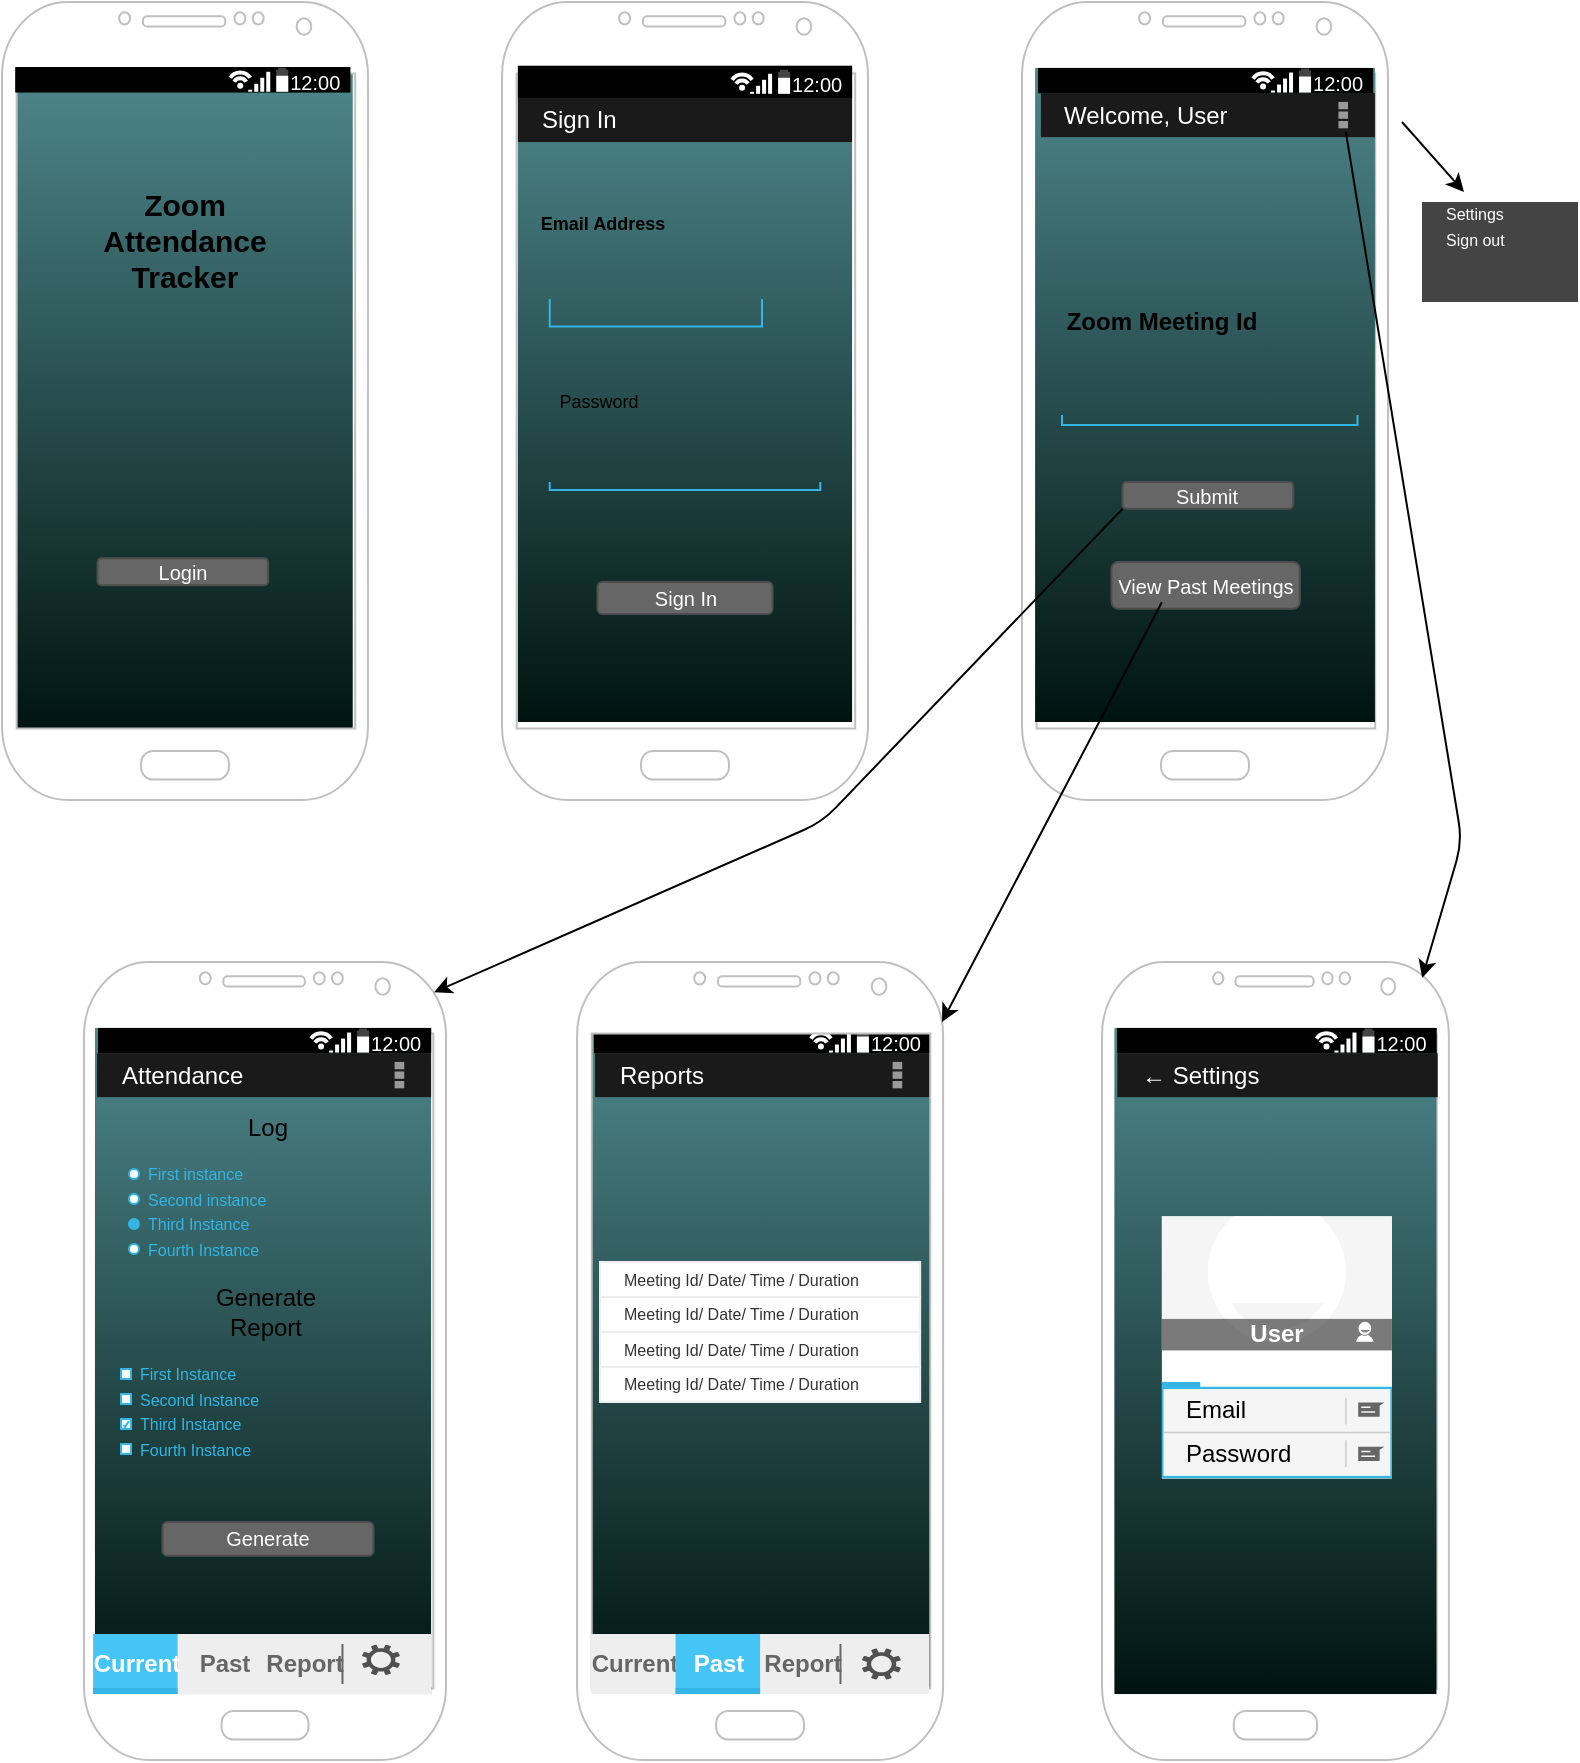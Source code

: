 <mxfile version="22.0.8" type="device">
  <diagram name="Page-1" id="SvJ61_YYXrUnijtV9QdV">
    <mxGraphModel dx="1279" dy="1401" grid="1" gridSize="10" guides="1" tooltips="1" connect="1" arrows="1" fold="1" page="1" pageScale="1" pageWidth="850" pageHeight="1100" background="none" math="0" shadow="0">
      <root>
        <mxCell id="0" />
        <mxCell id="1" parent="0" />
        <mxCell id="9bY1WkhwbppkgUOObZc1-79" value="" style="group;" vertex="1" connectable="0" parent="1">
          <mxGeometry x="300" y="30" width="183" height="399" as="geometry" />
        </mxCell>
        <mxCell id="9bY1WkhwbppkgUOObZc1-25" value="" style="verticalLabelPosition=bottom;verticalAlign=top;html=1;shadow=0;dashed=0;strokeWidth=1;shape=mxgraph.android.phone2;strokeColor=#c0c0c0;fontSize=9;rounded=0;container=0;" vertex="1" parent="9bY1WkhwbppkgUOObZc1-79">
          <mxGeometry width="183" height="399.0" as="geometry" />
        </mxCell>
        <mxCell id="9bY1WkhwbppkgUOObZc1-40" value="" style="verticalLabelPosition=bottom;verticalAlign=top;html=1;shadow=0;dashed=0;strokeWidth=1;strokeColor=none;shape=rect;fillColor=#4E878C;gradientColor=#00140F;gradientDirection=south;horizontal=1;labelBackgroundColor=none;container=0;" vertex="1" parent="9bY1WkhwbppkgUOObZc1-79">
          <mxGeometry x="7.957" y="39.9" width="167.087" height="320.1" as="geometry" />
        </mxCell>
        <mxCell id="9bY1WkhwbppkgUOObZc1-31" value="Sign In" style="strokeWidth=1;html=1;shadow=0;dashed=0;shape=stencil(nZLhCsIgFIWfxv/mDaKfa9V7mLMmmXeoa/X2Oe8KttGCRJDzHbznepFBGWrZaCa4DI1WkcGeCXGX3siTTVgkpyYInKSTN02kUNGgS2gnPXkherzqzlRxuGRcrb2J5HbEVpt1r+HAeJFov6FU6JzO9UJmx4l/Rq8vHltXjYy37fveZ62OAwV/kB7c50hNIz/BxtoFm16s0GIaAaczl2UCtnktl6f7P/L/L/+leygTmY00U/oPGbwA);fillColor=#1A1A1A;strokeColor=#c0c0c0;strokeWidth=2;fontColor=#FFFFFF;fontSize=12;align=left;spacingLeft=10;spacingTop=0;points=[[0.07,0.5,0,0,0]];rounded=0;container=0;" vertex="1" parent="9bY1WkhwbppkgUOObZc1-79">
          <mxGeometry x="7.957" y="47.88" width="167.087" height="22.12" as="geometry" />
        </mxCell>
        <mxCell id="9bY1WkhwbppkgUOObZc1-61" value="" style="strokeWidth=1;html=1;shadow=0;dashed=0;shape=mxgraph.android.textfield;align=center;strokeColor=#33b5e5;pointerEvents=1;rounded=0;container=0;" vertex="1" parent="9bY1WkhwbppkgUOObZc1-79">
          <mxGeometry x="23.87" y="80" width="106.13" height="82.22" as="geometry" />
        </mxCell>
        <mxCell id="9bY1WkhwbppkgUOObZc1-66" value="Email Address" style="text;html=1;align=center;verticalAlign=middle;resizable=0;points=[];autosize=1;strokeColor=none;fillColor=none;fontSize=9;rounded=0;container=0;fontStyle=1" vertex="1" parent="9bY1WkhwbppkgUOObZc1-79">
          <mxGeometry x="-5.003" y="95.76" width="110" height="30" as="geometry" />
        </mxCell>
        <mxCell id="9bY1WkhwbppkgUOObZc1-67" value="Password" style="text;html=1;align=center;verticalAlign=middle;resizable=0;points=[];autosize=1;strokeColor=none;fillColor=none;fontSize=9;rounded=0;container=0;" vertex="1" parent="9bY1WkhwbppkgUOObZc1-79">
          <mxGeometry x="7.957" y="184.5" width="80" height="30" as="geometry" />
        </mxCell>
        <mxCell id="9bY1WkhwbppkgUOObZc1-71" value="" style="strokeWidth=1;html=1;shadow=0;dashed=0;shape=mxgraph.android.statusBar;align=center;fillColor=#000000;strokeColor=#ffffff;fontColor=#ffffff;fontSize=10;sketch=0;container=0;" vertex="1" parent="9bY1WkhwbppkgUOObZc1-79">
          <mxGeometry x="7.957" y="31.92" width="167.087" height="15.96" as="geometry" />
        </mxCell>
        <mxCell id="9bY1WkhwbppkgUOObZc1-75" value="" style="strokeWidth=1;html=1;shadow=0;dashed=0;shape=mxgraph.android.textfield;align=center;strokeColor=#33b5e5;pointerEvents=1;container=0;" vertex="1" parent="9bY1WkhwbppkgUOObZc1-79">
          <mxGeometry x="23.87" y="220.0" width="135.261" height="23.94" as="geometry" />
        </mxCell>
        <mxCell id="9bY1WkhwbppkgUOObZc1-77" value="Sign In" style="rounded=1;html=1;shadow=0;dashed=0;whiteSpace=wrap;fontSize=10;fillColor=#666666;align=center;strokeColor=#4D4D4D;fontColor=#ffffff;container=0;" vertex="1" parent="9bY1WkhwbppkgUOObZc1-79">
          <mxGeometry x="47.739" y="290.002" width="87.522" height="15.96" as="geometry" />
        </mxCell>
        <mxCell id="9bY1WkhwbppkgUOObZc1-98" value="" style="group" vertex="1" connectable="0" parent="1">
          <mxGeometry x="50" y="30" width="183" height="399" as="geometry" />
        </mxCell>
        <mxCell id="9bY1WkhwbppkgUOObZc1-34" value="" style="verticalLabelPosition=bottom;verticalAlign=top;html=1;shadow=0;dashed=0;strokeWidth=1;strokeColor=none;shape=rect;fillColor=#4E878C;gradientColor=#00140F;gradientDirection=south;horizontal=1;" vertex="1" parent="9bY1WkhwbppkgUOObZc1-98">
          <mxGeometry x="5.46" y="32.588" width="169.91" height="333.825" as="geometry" />
        </mxCell>
        <mxCell id="9bY1WkhwbppkgUOObZc1-26" value="" style="verticalLabelPosition=bottom;verticalAlign=top;html=1;shadow=0;dashed=0;strokeWidth=1;shape=mxgraph.android.phone2;strokeColor=#c0c0c0;fontSize=9;rounded=0;" vertex="1" parent="9bY1WkhwbppkgUOObZc1-98">
          <mxGeometry width="183.0" height="399" as="geometry" />
        </mxCell>
        <mxCell id="9bY1WkhwbppkgUOObZc1-35" value="Zoom Attendance Tracker&lt;br style=&quot;font-size: 15px;&quot;&gt;" style="text;strokeColor=none;align=center;fillColor=none;html=1;verticalAlign=middle;whiteSpace=wrap;rounded=0;fontStyle=1;fontSize=15;" vertex="1" parent="9bY1WkhwbppkgUOObZc1-98">
          <mxGeometry x="51.044" y="95.378" width="80.91" height="47.689" as="geometry" />
        </mxCell>
        <mxCell id="9bY1WkhwbppkgUOObZc1-39" value="Login" style="rounded=1;html=1;shadow=0;dashed=0;whiteSpace=wrap;fontSize=10;fillColor=#666666;align=center;strokeColor=#4D4D4D;fontColor=#ffffff;" vertex="1" parent="9bY1WkhwbppkgUOObZc1-98">
          <mxGeometry x="47.735" y="278.187" width="85.36" height="13.417" as="geometry" />
        </mxCell>
        <mxCell id="9bY1WkhwbppkgUOObZc1-70" value="" style="strokeWidth=1;html=1;shadow=0;dashed=0;shape=mxgraph.android.statusBar;align=center;fillColor=#000000;strokeColor=#ffffff;fontColor=#ffffff;fontSize=10;sketch=0;" vertex="1" parent="9bY1WkhwbppkgUOObZc1-98">
          <mxGeometry x="6.714" y="32.588" width="167.41" height="12.582" as="geometry" />
        </mxCell>
        <mxCell id="9bY1WkhwbppkgUOObZc1-99" value="" style="group" vertex="1" connectable="0" parent="1">
          <mxGeometry x="560" y="30" width="183.46" height="399" as="geometry" />
        </mxCell>
        <mxCell id="9bY1WkhwbppkgUOObZc1-5" value="" style="verticalLabelPosition=bottom;verticalAlign=top;html=1;shadow=0;dashed=0;strokeWidth=1;shape=mxgraph.android.phone2;strokeColor=#c0c0c0;rounded=0;" vertex="1" parent="9bY1WkhwbppkgUOObZc1-99">
          <mxGeometry width="183" height="399" as="geometry" />
        </mxCell>
        <mxCell id="9bY1WkhwbppkgUOObZc1-69" value="" style="verticalLabelPosition=bottom;verticalAlign=top;html=1;shadow=0;dashed=0;strokeWidth=1;strokeColor=none;shape=rect;fillColor=#4E878C;gradientColor=#00140F;gradientDirection=south;horizontal=1;labelBackgroundColor=none;" vertex="1" parent="9bY1WkhwbppkgUOObZc1-99">
          <mxGeometry x="6.55" y="32.99" width="169.91" height="327.01" as="geometry" />
        </mxCell>
        <mxCell id="9bY1WkhwbppkgUOObZc1-14" value="Welcome, User" style="strokeWidth=1;html=1;shadow=0;dashed=0;shape=stencil(xZPRDoIgFIafhtuGELUuzeo9SClZBg4o6+1DjrWhSze7iLGx8/3j/PAPEM1syWuBCOa2FrlDdIcIuXMj+bHymHilBEgxlIpfBZA0d1Irj7bcgGad0RfRyMJ1m6QqhZEO1AZYsl62Nd0jnHraTprlWikR+tnADj39pI04G31TRSS8ZdOefXDU2JDgB9Sd+oyqvuXHWFbViAw3znWlfQQY1tAWEboJY7w97J/wn98+zoVFsbAolISxKJbVT7HM903Igv3LeiLML8Y082TwPgOFzxXACw==);fillColor=#1A1A1A;strokeColor=#c0c0c0;strokeWidth=2;fontColor=#FFFFFF;fontSize=12;align=left;spacingLeft=10;points=[[0,0.5,0,0,0],[1,0.5,0,0,0]];rounded=0;" vertex="1" parent="9bY1WkhwbppkgUOObZc1-99">
          <mxGeometry x="9.455" y="45.567" width="167" height="22" as="geometry" />
        </mxCell>
        <mxCell id="9bY1WkhwbppkgUOObZc1-80" value="" style="strokeWidth=1;html=1;shadow=0;dashed=0;shape=mxgraph.android.statusBar;align=center;fillColor=#000000;strokeColor=#ffffff;fontColor=#ffffff;fontSize=10;sketch=0;" vertex="1" parent="9bY1WkhwbppkgUOObZc1-99">
          <mxGeometry x="8.115" y="32.985" width="167.41" height="12.582" as="geometry" />
        </mxCell>
        <mxCell id="9bY1WkhwbppkgUOObZc1-85" value="Submit" style="rounded=1;html=1;shadow=0;dashed=0;whiteSpace=wrap;fontSize=10;fillColor=#666666;align=center;strokeColor=#4D4D4D;fontColor=#ffffff;" vertex="1" parent="9bY1WkhwbppkgUOObZc1-99">
          <mxGeometry x="50.276" y="240.003" width="85.36" height="13.417" as="geometry" />
        </mxCell>
        <mxCell id="9bY1WkhwbppkgUOObZc1-151" value="View Past Meetings" style="rounded=1;html=1;shadow=0;dashed=0;whiteSpace=wrap;fontSize=10;fillColor=#666666;align=center;strokeColor=#4D4D4D;fontColor=#ffffff;" vertex="1" parent="9bY1WkhwbppkgUOObZc1-99">
          <mxGeometry x="44.73" y="280" width="94.18" height="23.42" as="geometry" />
        </mxCell>
        <mxCell id="9bY1WkhwbppkgUOObZc1-161" value="" style="strokeWidth=1;html=1;shadow=0;dashed=0;shape=mxgraph.android.textfield;align=center;strokeColor=#33b5e5;pointerEvents=1" vertex="1" parent="9bY1WkhwbppkgUOObZc1-99">
          <mxGeometry x="20" y="181.49" width="147.75" height="30" as="geometry" />
        </mxCell>
        <mxCell id="9bY1WkhwbppkgUOObZc1-162" value="Zoom Meeting Id" style="text;strokeColor=none;align=center;fillColor=none;html=1;verticalAlign=middle;whiteSpace=wrap;rounded=0;fontStyle=1" vertex="1" parent="9bY1WkhwbppkgUOObZc1-99">
          <mxGeometry x="20" y="130" width="100" height="60" as="geometry" />
        </mxCell>
        <mxCell id="9bY1WkhwbppkgUOObZc1-18" value="" style="group;rounded=0;" vertex="1" connectable="0" parent="1">
          <mxGeometry x="599.999" y="510" width="183" height="399" as="geometry" />
        </mxCell>
        <mxCell id="9bY1WkhwbppkgUOObZc1-19" value="" style="verticalLabelPosition=bottom;verticalAlign=top;html=1;shadow=0;dashed=0;strokeWidth=1;shape=mxgraph.android.phone2;strokeColor=#c0c0c0;fontSize=9;rounded=0;" vertex="1" parent="9bY1WkhwbppkgUOObZc1-18">
          <mxGeometry width="173.436" height="399" as="geometry" />
        </mxCell>
        <mxCell id="9bY1WkhwbppkgUOObZc1-81" value="" style="verticalLabelPosition=bottom;verticalAlign=top;html=1;shadow=0;dashed=0;strokeWidth=1;strokeColor=none;shape=rect;fillColor=#4E878C;gradientColor=#00140F;gradientDirection=south;horizontal=1;labelBackgroundColor=none;" vertex="1" parent="9bY1WkhwbppkgUOObZc1-18">
          <mxGeometry x="6.202" y="32.985" width="161.031" height="333.03" as="geometry" />
        </mxCell>
        <mxCell id="9bY1WkhwbppkgUOObZc1-83" value="" style="strokeWidth=1;html=1;shadow=0;dashed=0;shape=mxgraph.android.statusBar;align=center;fillColor=#000000;strokeColor=#ffffff;fontColor=#ffffff;fontSize=10;sketch=0;" vertex="1" parent="9bY1WkhwbppkgUOObZc1-18">
          <mxGeometry x="7.668" y="32.985" width="159.566" height="12.582" as="geometry" />
        </mxCell>
        <mxCell id="9bY1WkhwbppkgUOObZc1-41" value="" style="strokeWidth=1;html=1;shadow=0;dashed=0;shape=mxgraph.android.quick_contact;sketch=0;" vertex="1" parent="9bY1WkhwbppkgUOObZc1-18">
          <mxGeometry x="29.943" y="127.171" width="115.022" height="131.145" as="geometry" />
        </mxCell>
        <mxCell id="9bY1WkhwbppkgUOObZc1-42" value="User" style="strokeWidth=1;html=1;shadow=0;dashed=0;shape=mxgraph.android.anchor;rSize=0;fontStyle=1;fontColor=#FFFFFF;whiteSpace=wrap;" vertex="1" parent="9bY1WkhwbppkgUOObZc1-41">
          <mxGeometry y="51.663" width="115.022" height="14.307" as="geometry" />
        </mxCell>
        <mxCell id="9bY1WkhwbppkgUOObZc1-43" value="Email" style="strokeWidth=1;html=1;shadow=0;dashed=0;shape=mxgraph.android.anchor;rSize=0;align=left;spacingLeft=10;whiteSpace=wrap;" vertex="1" parent="9bY1WkhwbppkgUOObZc1-41">
          <mxGeometry y="85.841" width="92.018" height="22.255" as="geometry" />
        </mxCell>
        <mxCell id="9bY1WkhwbppkgUOObZc1-44" value="Password" style="strokeWidth=1;html=1;shadow=0;dashed=0;shape=mxgraph.android.anchor;rSize=0;align=left;spacingLeft=10;whiteSpace=wrap;" vertex="1" parent="9bY1WkhwbppkgUOObZc1-41">
          <mxGeometry y="108.096" width="92.018" height="22.255" as="geometry" />
        </mxCell>
        <mxCell id="9bY1WkhwbppkgUOObZc1-139" value="← Settings" style="strokeWidth=1;html=1;shadow=0;dashed=0;shape=stencil(nZLhCsIgFIWfxv/mDaKfa9V7mLMmmXeoa/X2Oe8KttGCRJDzHbznepFBGWrZaCa4DI1WkcGeCXGX3siTTVgkpyYInKSTN02kUNGgS2gnPXkherzqzlRxuGRcrb2J5HbEVpt1r+HAeJFov6FU6JzO9UJmx4l/Rq8vHltXjYy37fveZ62OAwV/kB7c50hNIz/BxtoFm16s0GIaAaczl2UCtnktl6f7P/L/L/+leygTmY00U/oPGbwA);fillColor=#1A1A1A;strokeColor=#c0c0c0;strokeWidth=2;fontColor=#FFFFFF;fontSize=12;align=left;spacingLeft=10;spacingTop=0;points=[[0.07,0.5,0,0,0]];rounded=0;" vertex="1" parent="9bY1WkhwbppkgUOObZc1-18">
          <mxGeometry x="7.67" y="45.57" width="160.18" height="22" as="geometry" />
        </mxCell>
        <mxCell id="9bY1WkhwbppkgUOObZc1-119" value="" style="group;rounded=0;" vertex="1" connectable="0" parent="1">
          <mxGeometry x="338" y="510" width="185" height="399" as="geometry" />
        </mxCell>
        <mxCell id="9bY1WkhwbppkgUOObZc1-121" value="" style="verticalLabelPosition=bottom;verticalAlign=top;html=1;shadow=0;dashed=0;strokeWidth=1;strokeColor=none;shape=rect;fillColor=#4E878C;gradientColor=#00140F;gradientDirection=south;horizontal=1;labelBackgroundColor=none;" vertex="1" parent="9bY1WkhwbppkgUOObZc1-119">
          <mxGeometry x="6.544" y="32.985" width="169.91" height="333.03" as="geometry" />
        </mxCell>
        <mxCell id="9bY1WkhwbppkgUOObZc1-122" value="" style="strokeWidth=1;html=1;shadow=0;dashed=0;shape=mxgraph.android.statusBar;align=center;fillColor=#000000;strokeColor=#ffffff;fontColor=#ffffff;fontSize=10;sketch=0;" vertex="1" parent="9bY1WkhwbppkgUOObZc1-119">
          <mxGeometry x="8.091" y="32.985" width="168.365" height="12.582" as="geometry" />
        </mxCell>
        <mxCell id="9bY1WkhwbppkgUOObZc1-120" value="" style="verticalLabelPosition=bottom;verticalAlign=top;html=1;shadow=0;dashed=0;strokeWidth=1;shape=mxgraph.android.phone2;strokeColor=#c0c0c0;fontSize=9;rounded=0;" vertex="1" parent="9bY1WkhwbppkgUOObZc1-119">
          <mxGeometry x="-0.46" width="183" height="399" as="geometry" />
        </mxCell>
        <mxCell id="9bY1WkhwbppkgUOObZc1-173" value="Reports" style="strokeWidth=1;html=1;shadow=0;dashed=0;shape=stencil(xZPRDoIgFIafhtuGELUuzeo9SClZBg4o6+1DjrWhSze7iLGx8/3j/PAPEM1syWuBCOa2FrlDdIcIuXMj+bHymHilBEgxlIpfBZA0d1Irj7bcgGad0RfRyMJ1m6QqhZEO1AZYsl62Nd0jnHraTprlWikR+tnADj39pI04G31TRSS8ZdOefXDU2JDgB9Sd+oyqvuXHWFbViAw3znWlfQQY1tAWEboJY7w97J/wn98+zoVFsbAolISxKJbVT7HM903Igv3LeiLML8Y082TwPgOFzxXACw==);fillColor=#1A1A1A;strokeColor=#c0c0c0;strokeWidth=2;fontColor=#FFFFFF;fontSize=12;align=left;spacingLeft=10;points=[[0,0.5,0,0,0],[1,0.5,0,0,0]];rounded=0;" vertex="1" parent="9bY1WkhwbppkgUOObZc1-119">
          <mxGeometry x="8.535" y="45.567" width="167" height="22" as="geometry" />
        </mxCell>
        <mxCell id="9bY1WkhwbppkgUOObZc1-174" value="" style="strokeWidth=1;html=1;shadow=0;dashed=0;shape=mxgraph.android.rrect;rSize=0;fillColor=#eeeeee;strokeColor=none;" vertex="1" parent="9bY1WkhwbppkgUOObZc1-119">
          <mxGeometry x="6.54" y="336.01" width="169.01" height="30" as="geometry" />
        </mxCell>
        <mxCell id="9bY1WkhwbppkgUOObZc1-175" value="Current" style="strokeWidth=1;html=1;shadow=0;dashed=0;shape=mxgraph.android.anchor;fontStyle=1;fontColor=#666666;" vertex="1" parent="9bY1WkhwbppkgUOObZc1-174">
          <mxGeometry width="42.252" height="30" as="geometry" />
        </mxCell>
        <mxCell id="9bY1WkhwbppkgUOObZc1-176" value="Past" style="strokeWidth=1;html=1;shadow=0;dashed=0;shape=mxgraph.android.rrect;rSize=0;fontStyle=1;fillColor=#44c5f5;strokeColor=none;fontColor=#ffffff;" vertex="1" parent="9bY1WkhwbppkgUOObZc1-174">
          <mxGeometry x="42.252" width="42.252" height="30" as="geometry" />
        </mxCell>
        <mxCell id="9bY1WkhwbppkgUOObZc1-177" value="" style="strokeWidth=1;html=1;shadow=0;dashed=0;shape=mxgraph.android.rrect;rSize=0;fillColor=#33b5e5;strokeColor=none;" vertex="1" parent="9bY1WkhwbppkgUOObZc1-176">
          <mxGeometry y="27" width="42.252" height="3" as="geometry" />
        </mxCell>
        <mxCell id="9bY1WkhwbppkgUOObZc1-178" value="Report" style="strokeWidth=1;html=1;shadow=0;dashed=0;shape=mxgraph.android.anchor;fontStyle=1;fontColor=#666666;" vertex="1" parent="9bY1WkhwbppkgUOObZc1-174">
          <mxGeometry x="84.505" width="42.252" height="30" as="geometry" />
        </mxCell>
        <mxCell id="9bY1WkhwbppkgUOObZc1-179" value="" style="strokeWidth=1;html=1;shadow=0;dashed=0;shape=mxgraph.android.anchor;fontStyle=1;fontColor=#666666;" vertex="1" parent="9bY1WkhwbppkgUOObZc1-174">
          <mxGeometry x="126.757" width="42.252" height="30" as="geometry" />
        </mxCell>
        <mxCell id="9bY1WkhwbppkgUOObZc1-180" value="" style="shape=line;strokeColor=#666666;direction=south;" vertex="1" parent="9bY1WkhwbppkgUOObZc1-174">
          <mxGeometry x="120.134" y="5" width="9.136" height="20" as="geometry" />
        </mxCell>
        <mxCell id="9bY1WkhwbppkgUOObZc1-214" value="" style="strokeWidth=1;html=1;shadow=0;dashed=0;shape=mxgraph.android.rrect;rSize=0;strokeColor=#eeeeee;fillColor=#ffffff;gradientColor=none;" vertex="1" parent="9bY1WkhwbppkgUOObZc1-119">
          <mxGeometry x="11.04" y="150" width="160" height="70" as="geometry" />
        </mxCell>
        <mxCell id="9bY1WkhwbppkgUOObZc1-215" value="Meeting Id/ Date/ Time / Duration" style="strokeColor=inherit;fillColor=inherit;gradientColor=inherit;strokeWidth=1;html=1;shadow=0;dashed=0;shape=mxgraph.android.rrect;rSize=0;align=left;spacingLeft=10;fontSize=8;fontColor=#333333;" vertex="1" parent="9bY1WkhwbppkgUOObZc1-214">
          <mxGeometry width="160" height="17.5" as="geometry" />
        </mxCell>
        <mxCell id="9bY1WkhwbppkgUOObZc1-216" value="Meeting Id/ Date/ Time / Duration" style="strokeColor=inherit;fillColor=inherit;gradientColor=inherit;strokeWidth=1;html=1;shadow=0;dashed=0;shape=mxgraph.android.rrect;rSize=0;align=left;spacingLeft=10;fontSize=8;fontColor=#333333;" vertex="1" parent="9bY1WkhwbppkgUOObZc1-214">
          <mxGeometry y="17.5" width="160" height="17.5" as="geometry" />
        </mxCell>
        <mxCell id="9bY1WkhwbppkgUOObZc1-217" value="Meeting Id/ Date/ Time / Duration" style="strokeColor=inherit;fillColor=inherit;gradientColor=inherit;strokeWidth=1;html=1;shadow=0;dashed=0;shape=mxgraph.android.rrect;rSize=0;align=left;spacingLeft=10;fontSize=8;fontColor=#333333;" vertex="1" parent="9bY1WkhwbppkgUOObZc1-214">
          <mxGeometry y="35" width="160" height="17.5" as="geometry" />
        </mxCell>
        <mxCell id="9bY1WkhwbppkgUOObZc1-218" value="Meeting Id/ Date/ Time / Duration" style="strokeColor=inherit;fillColor=inherit;gradientColor=inherit;strokeWidth=1;html=1;shadow=0;dashed=0;shape=mxgraph.android.rrect;rSize=0;align=left;spacingLeft=10;fontSize=8;fontColor=#333333;" vertex="1" parent="9bY1WkhwbppkgUOObZc1-214">
          <mxGeometry y="52.5" width="160" height="17.5" as="geometry" />
        </mxCell>
        <mxCell id="9bY1WkhwbppkgUOObZc1-220" value="" style="sketch=0;pointerEvents=1;shadow=0;dashed=0;html=1;strokeColor=none;labelPosition=center;verticalLabelPosition=bottom;verticalAlign=top;align=center;fillColor=#505050;shape=mxgraph.mscae.enterprise.settings;aspect=fixed;" vertex="1" parent="9bY1WkhwbppkgUOObZc1-119">
          <mxGeometry x="142.0" y="343.23" width="19.46" height="15.57" as="geometry" />
        </mxCell>
        <mxCell id="9bY1WkhwbppkgUOObZc1-142" value="" style="group;rounded=0;" vertex="1" connectable="0" parent="1">
          <mxGeometry x="90" y="510" width="185.99" height="399" as="geometry" />
        </mxCell>
        <mxCell id="9bY1WkhwbppkgUOObZc1-143" value="" style="verticalLabelPosition=bottom;verticalAlign=top;html=1;shadow=0;dashed=0;strokeWidth=1;shape=mxgraph.android.phone2;strokeColor=#c0c0c0;fontSize=9;rounded=0;" vertex="1" parent="9bY1WkhwbppkgUOObZc1-142">
          <mxGeometry x="0.989" width="181.022" height="399" as="geometry" />
        </mxCell>
        <mxCell id="9bY1WkhwbppkgUOObZc1-144" value="" style="verticalLabelPosition=bottom;verticalAlign=top;html=1;shadow=0;dashed=0;strokeWidth=1;strokeColor=none;shape=rect;fillColor=#4E878C;gradientColor=#00140F;gradientDirection=south;horizontal=1;labelBackgroundColor=none;" vertex="1" parent="9bY1WkhwbppkgUOObZc1-142">
          <mxGeometry x="6.473" y="32.985" width="168.074" height="333.03" as="geometry" />
        </mxCell>
        <mxCell id="9bY1WkhwbppkgUOObZc1-145" value="" style="strokeWidth=1;html=1;shadow=0;dashed=0;shape=mxgraph.android.statusBar;align=center;fillColor=#000000;strokeColor=#ffffff;fontColor=#ffffff;fontSize=10;sketch=0;" vertex="1" parent="9bY1WkhwbppkgUOObZc1-142">
          <mxGeometry x="8.004" y="32.985" width="166.545" height="12.582" as="geometry" />
        </mxCell>
        <mxCell id="9bY1WkhwbppkgUOObZc1-165" value="" style="strokeWidth=1;html=1;shadow=0;dashed=0;shape=mxgraph.android.rrect;rSize=0;fillColor=#eeeeee;strokeColor=none;" vertex="1" parent="9bY1WkhwbppkgUOObZc1-142">
          <mxGeometry x="5.54" y="336.01" width="169.01" height="30" as="geometry" />
        </mxCell>
        <mxCell id="9bY1WkhwbppkgUOObZc1-169" value="Report" style="strokeWidth=1;html=1;shadow=0;dashed=0;shape=mxgraph.android.anchor;fontStyle=1;fontColor=#666666;" vertex="1" parent="9bY1WkhwbppkgUOObZc1-165">
          <mxGeometry x="84.505" width="42.252" height="30" as="geometry" />
        </mxCell>
        <mxCell id="9bY1WkhwbppkgUOObZc1-170" value="" style="strokeWidth=1;html=1;shadow=0;dashed=0;shape=mxgraph.android.anchor;fontStyle=1;fontColor=#666666;" vertex="1" parent="9bY1WkhwbppkgUOObZc1-165">
          <mxGeometry x="126.757" width="42.252" height="30" as="geometry" />
        </mxCell>
        <mxCell id="9bY1WkhwbppkgUOObZc1-171" value="" style="shape=line;strokeColor=#666666;direction=south;" vertex="1" parent="9bY1WkhwbppkgUOObZc1-165">
          <mxGeometry x="120.134" y="5" width="9.136" height="20" as="geometry" />
        </mxCell>
        <mxCell id="9bY1WkhwbppkgUOObZc1-181" value="Past" style="strokeWidth=1;html=1;shadow=0;dashed=0;shape=mxgraph.android.anchor;fontStyle=1;fontColor=#666666;" vertex="1" parent="9bY1WkhwbppkgUOObZc1-165">
          <mxGeometry x="44.46" width="42.252" height="30" as="geometry" />
        </mxCell>
        <mxCell id="9bY1WkhwbppkgUOObZc1-172" value="Attendance" style="strokeWidth=1;html=1;shadow=0;dashed=0;shape=stencil(xZPRDoIgFIafhtuGELUuzeo9SClZBg4o6+1DjrWhSze7iLGx8/3j/PAPEM1syWuBCOa2FrlDdIcIuXMj+bHymHilBEgxlIpfBZA0d1Irj7bcgGad0RfRyMJ1m6QqhZEO1AZYsl62Nd0jnHraTprlWikR+tnADj39pI04G31TRSS8ZdOefXDU2JDgB9Sd+oyqvuXHWFbViAw3znWlfQQY1tAWEboJY7w97J/wn98+zoVFsbAolISxKJbVT7HM903Igv3LeiLML8Y082TwPgOFzxXACw==);fillColor=#1A1A1A;strokeColor=#c0c0c0;strokeWidth=2;fontColor=#FFFFFF;fontSize=12;align=left;spacingLeft=10;points=[[0,0.5,0,0,0],[1,0.5,0,0,0]];rounded=0;" vertex="1" parent="9bY1WkhwbppkgUOObZc1-142">
          <mxGeometry x="7.545" y="45.567" width="167" height="22" as="geometry" />
        </mxCell>
        <mxCell id="9bY1WkhwbppkgUOObZc1-182" value="Current" style="strokeWidth=1;html=1;shadow=0;dashed=0;shape=mxgraph.android.rrect;rSize=0;fontStyle=1;fillColor=#44c5f5;strokeColor=none;fontColor=#ffffff;" vertex="1" parent="9bY1WkhwbppkgUOObZc1-142">
          <mxGeometry x="5.542" y="336.01" width="42.252" height="30" as="geometry" />
        </mxCell>
        <mxCell id="9bY1WkhwbppkgUOObZc1-183" value="" style="strokeWidth=1;html=1;shadow=0;dashed=0;shape=mxgraph.android.rrect;rSize=0;fillColor=#33b5e5;strokeColor=none;" vertex="1" parent="9bY1WkhwbppkgUOObZc1-182">
          <mxGeometry y="27" width="42.252" height="3" as="geometry" />
        </mxCell>
        <mxCell id="9bY1WkhwbppkgUOObZc1-211" value="Log" style="text;strokeColor=none;align=center;fillColor=none;html=1;verticalAlign=middle;whiteSpace=wrap;rounded=0;" vertex="1" parent="9bY1WkhwbppkgUOObZc1-142">
          <mxGeometry x="62.99" y="67.57" width="60" height="30" as="geometry" />
        </mxCell>
        <mxCell id="9bY1WkhwbppkgUOObZc1-212" value="Generate Report" style="text;strokeColor=none;align=center;fillColor=none;html=1;verticalAlign=middle;whiteSpace=wrap;rounded=0;" vertex="1" parent="9bY1WkhwbppkgUOObZc1-142">
          <mxGeometry x="61.5" y="160" width="60" height="30" as="geometry" />
        </mxCell>
        <mxCell id="9bY1WkhwbppkgUOObZc1-184" value="" style="strokeWidth=1;html=1;shadow=0;dashed=0;shape=transparent;strokeColor=#33b5e5" vertex="1" parent="9bY1WkhwbppkgUOObZc1-142">
          <mxGeometry x="17.01" y="200" width="165" height="50" as="geometry" />
        </mxCell>
        <mxCell id="9bY1WkhwbppkgUOObZc1-185" value="First Instance" style="strokeColor=inherit;fillColor=inherit;gradientColor=inherit;shape=transparent;html=1;align=left;spacingLeft=10;fontSize=8;fontColor=#33b5e5;" vertex="1" parent="9bY1WkhwbppkgUOObZc1-184">
          <mxGeometry width="165" height="12.5" as="geometry" />
        </mxCell>
        <mxCell id="9bY1WkhwbppkgUOObZc1-186" value="" style="strokeColor=inherit;fillColor=inherit;gradientColor=inherit;shape=transparent;" vertex="1" parent="9bY1WkhwbppkgUOObZc1-185">
          <mxGeometry y="6" as="geometry" />
        </mxCell>
        <mxCell id="9bY1WkhwbppkgUOObZc1-187" value="" style="strokeColor=inherit;fillColor=inherit;gradientColor=inherit;strokeWidth=1;html=1;shadow=0;dashed=0;shape=mxgraph.android.rrect;rSize=0;resizable=0;" vertex="1" parent="9bY1WkhwbppkgUOObZc1-186">
          <mxGeometry x="2.5" y="-2.5" width="5" height="5" as="geometry" />
        </mxCell>
        <mxCell id="9bY1WkhwbppkgUOObZc1-188" value="Second Instance" style="strokeColor=inherit;fillColor=inherit;gradientColor=inherit;shape=transparent;html=1;align=left;spacingLeft=10;fontSize=8;fontColor=#33b5e5;" vertex="1" parent="9bY1WkhwbppkgUOObZc1-184">
          <mxGeometry y="12.5" width="165" height="12.5" as="geometry" />
        </mxCell>
        <mxCell id="9bY1WkhwbppkgUOObZc1-189" value="" style="strokeColor=inherit;fillColor=inherit;gradientColor=inherit;shape=transparent;" vertex="1" parent="9bY1WkhwbppkgUOObZc1-188">
          <mxGeometry y="6" as="geometry" />
        </mxCell>
        <mxCell id="9bY1WkhwbppkgUOObZc1-190" value="" style="strokeColor=inherit;fillColor=inherit;gradientColor=inherit;strokeWidth=1;html=1;shadow=0;dashed=0;shape=mxgraph.android.rrect;rSize=0;resizable=0;" vertex="1" parent="9bY1WkhwbppkgUOObZc1-189">
          <mxGeometry x="2.5" y="-2.5" width="5" height="5" as="geometry" />
        </mxCell>
        <mxCell id="9bY1WkhwbppkgUOObZc1-191" value="Third Instance" style="strokeColor=inherit;fillColor=inherit;gradientColor=inherit;shape=transparent;html=1;align=left;spacingLeft=10;fontSize=8;fontColor=#33b5e5;" vertex="1" parent="9bY1WkhwbppkgUOObZc1-184">
          <mxGeometry y="25" width="165" height="12.5" as="geometry" />
        </mxCell>
        <mxCell id="9bY1WkhwbppkgUOObZc1-192" value="" style="strokeColor=inherit;fillColor=inherit;gradientColor=inherit;shape=transparent;" vertex="1" parent="9bY1WkhwbppkgUOObZc1-191">
          <mxGeometry y="6" as="geometry" />
        </mxCell>
        <mxCell id="9bY1WkhwbppkgUOObZc1-193" value="" style="strokeColor=inherit;fillColor=inherit;gradientColor=inherit;strokeWidth=1;html=1;shadow=0;dashed=0;shape=mxgraph.android.checkbox;rSize=0;resizable=0;" vertex="1" parent="9bY1WkhwbppkgUOObZc1-192">
          <mxGeometry x="2.5" y="-2.5" width="5" height="5" as="geometry" />
        </mxCell>
        <mxCell id="9bY1WkhwbppkgUOObZc1-194" value="Fourth Instance" style="strokeColor=inherit;fillColor=inherit;gradientColor=inherit;shape=transparent;html=1;align=left;spacingLeft=10;fontSize=8;fontColor=#33b5e5;" vertex="1" parent="9bY1WkhwbppkgUOObZc1-184">
          <mxGeometry y="37.5" width="165" height="12.5" as="geometry" />
        </mxCell>
        <mxCell id="9bY1WkhwbppkgUOObZc1-195" value="" style="strokeColor=inherit;fillColor=inherit;gradientColor=inherit;shape=transparent;" vertex="1" parent="9bY1WkhwbppkgUOObZc1-194">
          <mxGeometry y="6" as="geometry" />
        </mxCell>
        <mxCell id="9bY1WkhwbppkgUOObZc1-196" value="" style="strokeColor=inherit;fillColor=inherit;gradientColor=inherit;strokeWidth=1;html=1;shadow=0;dashed=0;shape=mxgraph.android.rrect;rSize=0;resizable=0;" vertex="1" parent="9bY1WkhwbppkgUOObZc1-195">
          <mxGeometry x="2.5" y="-2.5" width="5" height="5" as="geometry" />
        </mxCell>
        <mxCell id="9bY1WkhwbppkgUOObZc1-213" value="Generate" style="rounded=1;html=1;shadow=0;dashed=0;whiteSpace=wrap;fontSize=10;fillColor=#666666;align=center;strokeColor=#4D4D4D;fontColor=#ffffff;" vertex="1" parent="9bY1WkhwbppkgUOObZc1-142">
          <mxGeometry x="40.24" y="280" width="105.5" height="16.88" as="geometry" />
        </mxCell>
        <mxCell id="9bY1WkhwbppkgUOObZc1-219" value="" style="sketch=0;pointerEvents=1;shadow=0;dashed=0;html=1;strokeColor=none;labelPosition=center;verticalLabelPosition=bottom;verticalAlign=top;align=center;fillColor=#505050;shape=mxgraph.mscae.enterprise.settings;aspect=fixed;" vertex="1" parent="9bY1WkhwbppkgUOObZc1-142">
          <mxGeometry x="140" y="341.31" width="19" height="15.2" as="geometry" />
        </mxCell>
        <mxCell id="9bY1WkhwbppkgUOObZc1-152" value="" style="endArrow=classic;html=1;entryX=0.967;entryY=0.038;entryDx=0;entryDy=0;entryPerimeter=0;exitX=0;exitY=1;exitDx=0;exitDy=0;" edge="1" parent="1" source="9bY1WkhwbppkgUOObZc1-85" target="9bY1WkhwbppkgUOObZc1-143">
          <mxGeometry width="50" height="50" relative="1" as="geometry">
            <mxPoint x="600" y="300" as="sourcePoint" />
            <mxPoint x="323" y="450" as="targetPoint" />
            <Array as="points">
              <mxPoint x="460" y="440" />
            </Array>
          </mxGeometry>
        </mxCell>
        <mxCell id="9bY1WkhwbppkgUOObZc1-153" value="" style="endArrow=classic;html=1;exitX=0.373;exitY=0.817;exitDx=0;exitDy=0;exitPerimeter=0;" edge="1" parent="1" source="9bY1WkhwbppkgUOObZc1-69">
          <mxGeometry width="50" height="50" relative="1" as="geometry">
            <mxPoint x="720" y="490" as="sourcePoint" />
            <mxPoint x="520" y="540" as="targetPoint" />
            <Array as="points" />
          </mxGeometry>
        </mxCell>
        <mxCell id="9bY1WkhwbppkgUOObZc1-155" value="" style="endArrow=classic;html=1;exitX=0.913;exitY=0.883;exitDx=0;exitDy=0;exitPerimeter=0;entryX=0.923;entryY=0.02;entryDx=0;entryDy=0;entryPerimeter=0;" edge="1" parent="1" source="9bY1WkhwbppkgUOObZc1-14" target="9bY1WkhwbppkgUOObZc1-19">
          <mxGeometry width="50" height="50" relative="1" as="geometry">
            <mxPoint x="590" y="490" as="sourcePoint" />
            <mxPoint x="800" y="440" as="targetPoint" />
            <Array as="points">
              <mxPoint x="780" y="450" />
            </Array>
          </mxGeometry>
        </mxCell>
        <mxCell id="9bY1WkhwbppkgUOObZc1-156" value="" style="strokeWidth=1;html=1;shadow=0;dashed=0;shape=mxgraph.android.rrect;rSize=0;strokeColor=none;fillColor=#444444;fontSize=12;" vertex="1" parent="1">
          <mxGeometry x="760" y="130" width="78" height="50" as="geometry" />
        </mxCell>
        <mxCell id="9bY1WkhwbppkgUOObZc1-157" value="Settings" style="strokeColor=inherit;fillColor=inherit;gradientColor=inherit;strokeWidth=1;html=1;shadow=0;dashed=0;shape=mxgraph.android.rrect;rSize=0;align=left;spacingLeft=10;fontSize=8;fontColor=#ffffff;" vertex="1" parent="9bY1WkhwbppkgUOObZc1-156">
          <mxGeometry width="78" height="12.5" as="geometry" />
        </mxCell>
        <mxCell id="9bY1WkhwbppkgUOObZc1-158" value="Sign out" style="strokeColor=inherit;fillColor=inherit;gradientColor=inherit;strokeWidth=1;html=1;shadow=0;dashed=0;shape=mxgraph.android.rrect;rSize=0;align=left;spacingLeft=10;fontSize=8;fontColor=#ffffff;" vertex="1" parent="9bY1WkhwbppkgUOObZc1-156">
          <mxGeometry y="12.5" width="78" height="12.5" as="geometry" />
        </mxCell>
        <mxCell id="9bY1WkhwbppkgUOObZc1-159" value="" style="endArrow=classic;html=1;entryX=0.269;entryY=-0.4;entryDx=0;entryDy=0;entryPerimeter=0;" edge="1" parent="1" target="9bY1WkhwbppkgUOObZc1-157">
          <mxGeometry width="50" height="50" relative="1" as="geometry">
            <mxPoint x="750" y="90" as="sourcePoint" />
            <mxPoint x="860" y="50" as="targetPoint" />
          </mxGeometry>
        </mxCell>
        <mxCell id="9bY1WkhwbppkgUOObZc1-197" value="" style="strokeWidth=1;html=1;shadow=0;dashed=0;shape=transparent;strokeColor=#33b5e5" vertex="1" parent="1">
          <mxGeometry x="110.99" y="610" width="165" height="50" as="geometry" />
        </mxCell>
        <mxCell id="9bY1WkhwbppkgUOObZc1-198" value="First instance" style="strokeColor=inherit;fillColor=inherit;gradientColor=inherit;shape=transparent;html=1;align=left;spacingLeft=10;fontSize=8;fontColor=#33b5e5;" vertex="1" parent="9bY1WkhwbppkgUOObZc1-197">
          <mxGeometry width="165" height="12.5" as="geometry" />
        </mxCell>
        <mxCell id="9bY1WkhwbppkgUOObZc1-199" value="" style="strokeColor=inherit;fillColor=inherit;gradientColor=inherit;shape=transparent;" vertex="1" parent="9bY1WkhwbppkgUOObZc1-198">
          <mxGeometry y="6" as="geometry" />
        </mxCell>
        <mxCell id="9bY1WkhwbppkgUOObZc1-200" value="" style="strokeColor=inherit;fillColor=inherit;gradientColor=inherit;shape=ellipse;resizable=0;html=1;sketch=0;" vertex="1" parent="9bY1WkhwbppkgUOObZc1-199">
          <mxGeometry x="2.5" y="-2.5" width="5" height="5" as="geometry" />
        </mxCell>
        <mxCell id="9bY1WkhwbppkgUOObZc1-201" value="Second instance" style="strokeColor=inherit;fillColor=inherit;gradientColor=inherit;shape=transparent;html=1;align=left;spacingLeft=10;fontSize=8;fontColor=#33b5e5;" vertex="1" parent="9bY1WkhwbppkgUOObZc1-197">
          <mxGeometry y="12.5" width="165" height="12.5" as="geometry" />
        </mxCell>
        <mxCell id="9bY1WkhwbppkgUOObZc1-202" value="" style="strokeColor=inherit;fillColor=inherit;gradientColor=inherit;shape=transparent;" vertex="1" parent="9bY1WkhwbppkgUOObZc1-201">
          <mxGeometry y="6" as="geometry" />
        </mxCell>
        <mxCell id="9bY1WkhwbppkgUOObZc1-203" value="" style="strokeColor=inherit;fillColor=inherit;gradientColor=inherit;shape=ellipse;resizable=0;html=1;sketch=0;" vertex="1" parent="9bY1WkhwbppkgUOObZc1-202">
          <mxGeometry x="2.5" y="-2.5" width="5" height="5" as="geometry" />
        </mxCell>
        <mxCell id="9bY1WkhwbppkgUOObZc1-204" value="Third Instance" style="strokeColor=inherit;fillColor=inherit;gradientColor=inherit;shape=transparent;html=1;align=left;spacingLeft=10;fontSize=8;fontColor=#33b5e5;" vertex="1" parent="9bY1WkhwbppkgUOObZc1-197">
          <mxGeometry y="25" width="165" height="12.5" as="geometry" />
        </mxCell>
        <mxCell id="9bY1WkhwbppkgUOObZc1-205" value="" style="strokeColor=inherit;fillColor=inherit;gradientColor=inherit;shape=transparent;" vertex="1" parent="9bY1WkhwbppkgUOObZc1-204">
          <mxGeometry y="6" as="geometry" />
        </mxCell>
        <mxCell id="9bY1WkhwbppkgUOObZc1-206" value="" style="shape=ellipse;strokeColor=inherit;resizable=0;fillColor=#33b5e5;html=1;sketch=0;" vertex="1" parent="9bY1WkhwbppkgUOObZc1-205">
          <mxGeometry x="2.5" y="-2.5" width="5" height="5" as="geometry" />
        </mxCell>
        <mxCell id="9bY1WkhwbppkgUOObZc1-207" value="Fourth Instance" style="strokeColor=inherit;fillColor=inherit;gradientColor=inherit;shape=transparent;html=1;align=left;spacingLeft=10;fontSize=8;fontColor=#33b5e5;" vertex="1" parent="9bY1WkhwbppkgUOObZc1-197">
          <mxGeometry y="37.5" width="165" height="12.5" as="geometry" />
        </mxCell>
        <mxCell id="9bY1WkhwbppkgUOObZc1-208" value="" style="strokeColor=inherit;fillColor=inherit;gradientColor=inherit;shape=transparent;" vertex="1" parent="9bY1WkhwbppkgUOObZc1-207">
          <mxGeometry y="6" as="geometry" />
        </mxCell>
        <mxCell id="9bY1WkhwbppkgUOObZc1-209" value="" style="strokeColor=inherit;fillColor=inherit;gradientColor=inherit;shape=ellipse;resizable=0;html=1;sketch=0;" vertex="1" parent="9bY1WkhwbppkgUOObZc1-208">
          <mxGeometry x="2.5" y="-2.5" width="5" height="5" as="geometry" />
        </mxCell>
      </root>
    </mxGraphModel>
  </diagram>
</mxfile>
